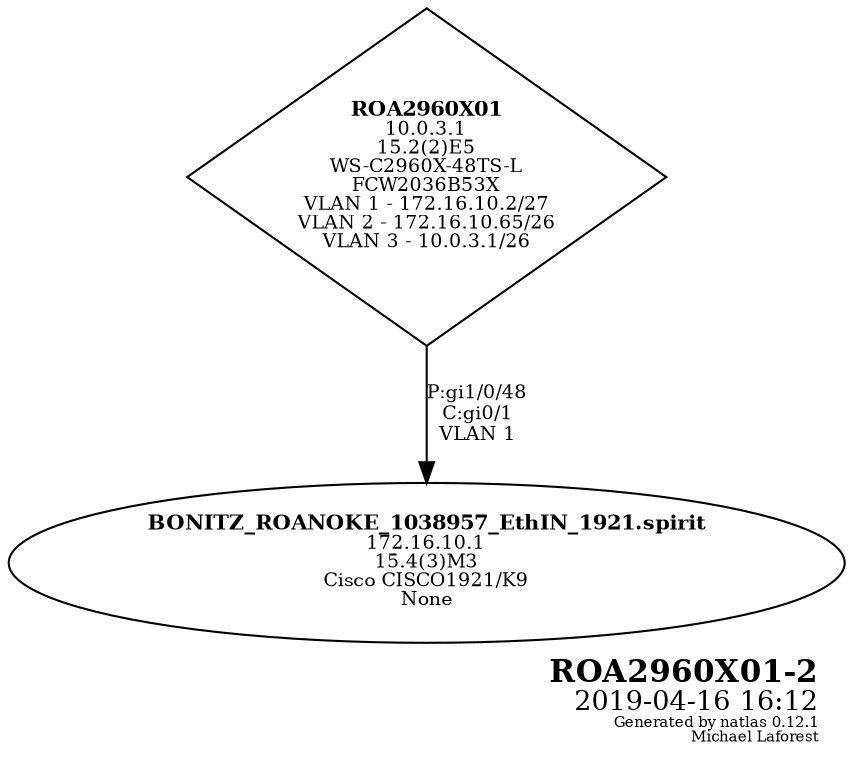 graph G {
	graph [bb="0,0,335.17,362.37",
		fontsize=10,
		label=<<table border="0"><tr><td balign="right"><font point-size="15"><b>ROA2960X01-2</b></font><br /><font point-size="13">2019-04-16 16:12</font><br /><font point-size="7">Generated by natlas 0.12.1<br />Michael Laforest</font><br /></td></tr></table>>,
		labeljust=r,
		labelloc=b,
		lheight=0.69,
		lp="272.17,29",
		lwidth=1.53
	];
	node [fontsize=9,
		label="\N"
	];
	edge [fontsize=9,
		labeljust=l
	];
	ROA2960X01	 [height=2.25,
		label=<<font point-size="10"><b>ROA2960X01</b></font><br />10.0.3.1<br />15.2(2)E5<br />WS-C2960X-48TS-L<br />FCW2036B53X<br />VLAN 1 - 172.16.10.2/27<br />VLAN 2 - 172.16.10.65/26<br />VLAN 3 - 10.0.3.1/26<br />>,
		peripheries=1,
		pos="167.58,281.37",
		shape=diamond,
		style=solid,
		width=3.1944];
	"BONITZ_ROANOKE_1038957_EthIN_1921.spirit"	 [height=1.0607,
		label=<<font point-size="10"><b>BONITZ_ROANOKE_1038957_EthIN_1921.spirit</b></font><br />172.16.10.1<br />15.4(3)M3<br />Cisco CISCO1921/K9<br />None<br />>,
		peripheries=1,
		pos="167.58,96.184",
		shape=ellipse,
		style=solid,
		width=4.6551];
	ROA2960X01 -- "BONITZ_ROANOKE_1038957_EthIN_1921.spirit"	 [color=black,
		dir=forward,
		label="P:gi1/0/48\nC:gi0/1\nVLAN 1",
		lp="186.08,167.37",
		pos="e,167.58,134.73 167.58,200.14 167.58,181.31 167.58,161.84 167.58,144.92",
		style=solid];
}
